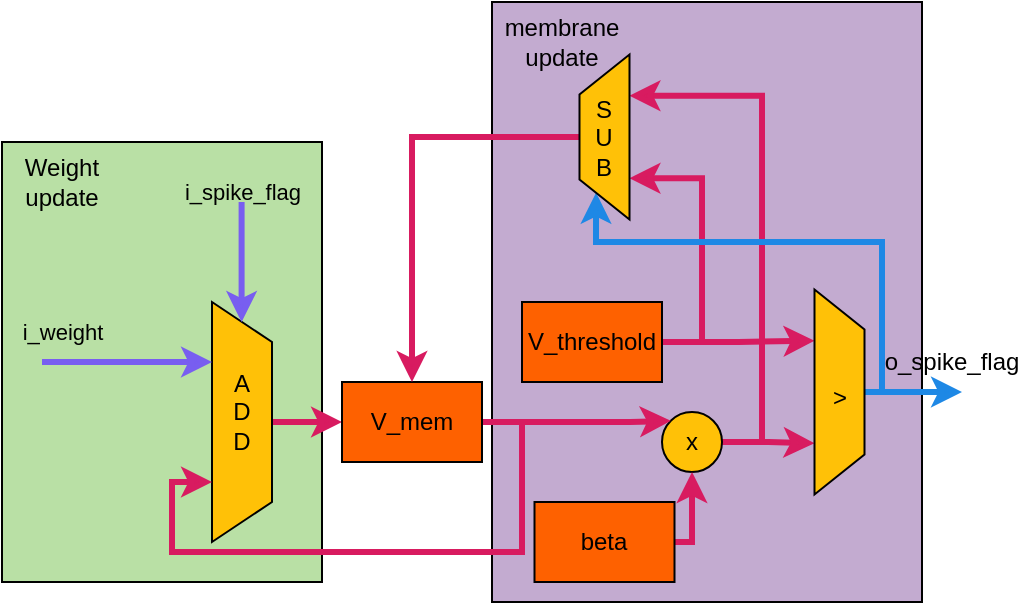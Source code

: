 <mxfile version="24.3.1" type="github">
  <diagram name="Page-1" id="s955rjKYIgd6T8PoFrvv">
    <mxGraphModel dx="682" dy="436" grid="1" gridSize="5" guides="1" tooltips="1" connect="1" arrows="1" fold="1" page="1" pageScale="1" pageWidth="850" pageHeight="1100" math="0" shadow="0">
      <root>
        <mxCell id="0" />
        <mxCell id="1" parent="0" />
        <mxCell id="9LbVqNVVqpxAe8NnLPx7-43" value="" style="rounded=0;whiteSpace=wrap;html=1;fillColor=#C3ABD0;" vertex="1" parent="1">
          <mxGeometry x="300" y="30" width="215" height="300" as="geometry" />
        </mxCell>
        <mxCell id="9LbVqNVVqpxAe8NnLPx7-17" value="" style="rounded=0;whiteSpace=wrap;html=1;fillColor=#B9E0A5;" vertex="1" parent="1">
          <mxGeometry x="55" y="100" width="160" height="220" as="geometry" />
        </mxCell>
        <mxCell id="9LbVqNVVqpxAe8NnLPx7-6" style="edgeStyle=orthogonalEdgeStyle;rounded=0;orthogonalLoop=1;jettySize=auto;html=1;entryX=0;entryY=0.5;entryDx=0;entryDy=0;strokeColor=#D81B60;strokeWidth=3;" edge="1" parent="1" source="9LbVqNVVqpxAe8NnLPx7-1" target="9LbVqNVVqpxAe8NnLPx7-5">
          <mxGeometry relative="1" as="geometry" />
        </mxCell>
        <mxCell id="9LbVqNVVqpxAe8NnLPx7-1" value="" style="shape=trapezoid;perimeter=trapezoidPerimeter;whiteSpace=wrap;html=1;fixedSize=1;rotation=90;fillColor=#FFC107;" vertex="1" parent="1">
          <mxGeometry x="115" y="225" width="120" height="30" as="geometry" />
        </mxCell>
        <mxCell id="9LbVqNVVqpxAe8NnLPx7-2" value="&lt;div&gt;A&lt;/div&gt;&lt;div&gt;D&lt;/div&gt;&lt;div&gt;D&lt;br&gt;&lt;/div&gt;" style="text;html=1;align=center;verticalAlign=middle;whiteSpace=wrap;rounded=0;" vertex="1" parent="1">
          <mxGeometry x="145" y="220" width="60" height="30" as="geometry" />
        </mxCell>
        <mxCell id="9LbVqNVVqpxAe8NnLPx7-26" style="edgeStyle=orthogonalEdgeStyle;rounded=0;orthogonalLoop=1;jettySize=auto;html=1;exitX=1;exitY=0.5;exitDx=0;exitDy=0;entryX=0.75;entryY=1;entryDx=0;entryDy=0;strokeColor=#D81B60;strokeWidth=3;" edge="1" parent="1" source="9LbVqNVVqpxAe8NnLPx7-3" target="9LbVqNVVqpxAe8NnLPx7-20">
          <mxGeometry relative="1" as="geometry" />
        </mxCell>
        <mxCell id="9LbVqNVVqpxAe8NnLPx7-37" style="edgeStyle=orthogonalEdgeStyle;rounded=0;orthogonalLoop=1;jettySize=auto;html=1;exitX=1;exitY=0.5;exitDx=0;exitDy=0;entryX=0.75;entryY=1;entryDx=0;entryDy=0;strokeColor=#D81B60;strokeWidth=3;" edge="1" parent="1" source="9LbVqNVVqpxAe8NnLPx7-3" target="9LbVqNVVqpxAe8NnLPx7-29">
          <mxGeometry relative="1" as="geometry" />
        </mxCell>
        <mxCell id="9LbVqNVVqpxAe8NnLPx7-3" value="x" style="ellipse;whiteSpace=wrap;html=1;aspect=fixed;fillColor=#FFC107;" vertex="1" parent="1">
          <mxGeometry x="385" y="235" width="30" height="30" as="geometry" />
        </mxCell>
        <mxCell id="9LbVqNVVqpxAe8NnLPx7-7" style="edgeStyle=orthogonalEdgeStyle;rounded=0;orthogonalLoop=1;jettySize=auto;html=1;exitX=1;exitY=0.5;exitDx=0;exitDy=0;entryX=0.75;entryY=1;entryDx=0;entryDy=0;strokeColor=#D81B60;strokeWidth=3;" edge="1" parent="1" source="9LbVqNVVqpxAe8NnLPx7-5" target="9LbVqNVVqpxAe8NnLPx7-1">
          <mxGeometry relative="1" as="geometry">
            <Array as="points">
              <mxPoint x="315" y="240" />
              <mxPoint x="315" y="305" />
              <mxPoint x="140" y="305" />
              <mxPoint x="140" y="270" />
            </Array>
          </mxGeometry>
        </mxCell>
        <mxCell id="9LbVqNVVqpxAe8NnLPx7-14" style="edgeStyle=orthogonalEdgeStyle;rounded=0;orthogonalLoop=1;jettySize=auto;html=1;exitX=1;exitY=0.5;exitDx=0;exitDy=0;entryX=0;entryY=0;entryDx=0;entryDy=0;strokeColor=#D81B60;strokeWidth=3;" edge="1" parent="1" source="9LbVqNVVqpxAe8NnLPx7-5" target="9LbVqNVVqpxAe8NnLPx7-3">
          <mxGeometry relative="1" as="geometry">
            <Array as="points">
              <mxPoint x="369" y="240" />
            </Array>
          </mxGeometry>
        </mxCell>
        <mxCell id="9LbVqNVVqpxAe8NnLPx7-5" value="V_mem" style="rounded=0;whiteSpace=wrap;html=1;fillColor=#FE6100;" vertex="1" parent="1">
          <mxGeometry x="225" y="220" width="70" height="40" as="geometry" />
        </mxCell>
        <mxCell id="9LbVqNVVqpxAe8NnLPx7-8" value="" style="endArrow=classic;html=1;rounded=0;entryX=0.25;entryY=1;entryDx=0;entryDy=0;fillColor=#d5e8d4;strokeColor=#785EF0;strokeWidth=3;" edge="1" parent="1" target="9LbVqNVVqpxAe8NnLPx7-1">
          <mxGeometry width="50" height="50" relative="1" as="geometry">
            <mxPoint x="75" y="210" as="sourcePoint" />
            <mxPoint x="105" y="195" as="targetPoint" />
          </mxGeometry>
        </mxCell>
        <mxCell id="9LbVqNVVqpxAe8NnLPx7-9" value="i_weight" style="edgeLabel;html=1;align=center;verticalAlign=middle;resizable=0;points=[];labelBackgroundColor=none;" vertex="1" connectable="0" parent="9LbVqNVVqpxAe8NnLPx7-8">
          <mxGeometry x="-0.741" y="-2" relative="1" as="geometry">
            <mxPoint x="-1" y="-17" as="offset" />
          </mxGeometry>
        </mxCell>
        <mxCell id="9LbVqNVVqpxAe8NnLPx7-10" value="" style="endArrow=classic;html=1;rounded=0;strokeColor=#785EF0;strokeWidth=3;" edge="1" parent="1">
          <mxGeometry width="50" height="50" relative="1" as="geometry">
            <mxPoint x="174.8" y="130" as="sourcePoint" />
            <mxPoint x="174.8" y="190" as="targetPoint" />
          </mxGeometry>
        </mxCell>
        <mxCell id="9LbVqNVVqpxAe8NnLPx7-11" value="i_spike_flag" style="edgeLabel;html=1;align=center;verticalAlign=middle;resizable=0;points=[];labelBackgroundColor=none;" vertex="1" connectable="0" parent="9LbVqNVVqpxAe8NnLPx7-10">
          <mxGeometry x="-0.627" y="-1" relative="1" as="geometry">
            <mxPoint x="1" y="-16" as="offset" />
          </mxGeometry>
        </mxCell>
        <mxCell id="9LbVqNVVqpxAe8NnLPx7-41" style="edgeStyle=orthogonalEdgeStyle;rounded=0;orthogonalLoop=1;jettySize=auto;html=1;exitX=1;exitY=0.5;exitDx=0;exitDy=0;entryX=0.5;entryY=1;entryDx=0;entryDy=0;strokeColor=#D81B60;strokeWidth=3;" edge="1" parent="1" source="9LbVqNVVqpxAe8NnLPx7-12" target="9LbVqNVVqpxAe8NnLPx7-3">
          <mxGeometry relative="1" as="geometry" />
        </mxCell>
        <mxCell id="9LbVqNVVqpxAe8NnLPx7-12" value="beta" style="rounded=0;whiteSpace=wrap;html=1;fillColor=#FE6100;" vertex="1" parent="1">
          <mxGeometry x="321.25" y="280" width="70" height="40" as="geometry" />
        </mxCell>
        <mxCell id="9LbVqNVVqpxAe8NnLPx7-27" style="edgeStyle=orthogonalEdgeStyle;rounded=0;orthogonalLoop=1;jettySize=auto;html=1;exitX=1;exitY=0.5;exitDx=0;exitDy=0;entryX=0.25;entryY=1;entryDx=0;entryDy=0;strokeColor=#D81B60;strokeWidth=3;" edge="1" parent="1" source="9LbVqNVVqpxAe8NnLPx7-19" target="9LbVqNVVqpxAe8NnLPx7-20">
          <mxGeometry relative="1" as="geometry" />
        </mxCell>
        <mxCell id="9LbVqNVVqpxAe8NnLPx7-36" style="edgeStyle=orthogonalEdgeStyle;rounded=0;orthogonalLoop=1;jettySize=auto;html=1;exitX=1;exitY=0.5;exitDx=0;exitDy=0;entryX=0.25;entryY=1;entryDx=0;entryDy=0;strokeColor=#D81B60;strokeWidth=3;" edge="1" parent="1" source="9LbVqNVVqpxAe8NnLPx7-19" target="9LbVqNVVqpxAe8NnLPx7-29">
          <mxGeometry relative="1" as="geometry" />
        </mxCell>
        <mxCell id="9LbVqNVVqpxAe8NnLPx7-19" value="V_threshold" style="rounded=0;whiteSpace=wrap;html=1;fillColor=#FE6100;" vertex="1" parent="1">
          <mxGeometry x="315" y="180" width="70" height="40" as="geometry" />
        </mxCell>
        <mxCell id="9LbVqNVVqpxAe8NnLPx7-32" style="edgeStyle=orthogonalEdgeStyle;rounded=0;orthogonalLoop=1;jettySize=auto;html=1;entryX=0;entryY=0.25;entryDx=0;entryDy=0;exitX=0.5;exitY=0;exitDx=0;exitDy=0;strokeColor=#1E88E5;strokeWidth=3;" edge="1" parent="1" source="9LbVqNVVqpxAe8NnLPx7-20" target="9LbVqNVVqpxAe8NnLPx7-29">
          <mxGeometry relative="1" as="geometry">
            <Array as="points">
              <mxPoint x="495" y="225" />
              <mxPoint x="495" y="150" />
              <mxPoint x="352" y="150" />
            </Array>
          </mxGeometry>
        </mxCell>
        <mxCell id="9LbVqNVVqpxAe8NnLPx7-38" style="edgeStyle=orthogonalEdgeStyle;rounded=0;orthogonalLoop=1;jettySize=auto;html=1;exitX=0.5;exitY=0;exitDx=0;exitDy=0;strokeColor=#1E88E5;strokeWidth=3;" edge="1" parent="1" source="9LbVqNVVqpxAe8NnLPx7-20">
          <mxGeometry relative="1" as="geometry">
            <mxPoint x="535" y="225" as="targetPoint" />
          </mxGeometry>
        </mxCell>
        <mxCell id="9LbVqNVVqpxAe8NnLPx7-20" value="" style="shape=trapezoid;perimeter=trapezoidPerimeter;whiteSpace=wrap;html=1;fixedSize=1;rotation=90;fillColor=#FFC107;" vertex="1" parent="1">
          <mxGeometry x="422.5" y="212.5" width="102.5" height="25" as="geometry" />
        </mxCell>
        <mxCell id="9LbVqNVVqpxAe8NnLPx7-21" value="&amp;gt;" style="text;html=1;align=center;verticalAlign=middle;whiteSpace=wrap;rounded=0;" vertex="1" parent="1">
          <mxGeometry x="443.75" y="212.5" width="60" height="30" as="geometry" />
        </mxCell>
        <mxCell id="9LbVqNVVqpxAe8NnLPx7-31" style="edgeStyle=orthogonalEdgeStyle;rounded=0;orthogonalLoop=1;jettySize=auto;html=1;exitX=0.5;exitY=0;exitDx=0;exitDy=0;entryX=0.5;entryY=0;entryDx=0;entryDy=0;strokeColor=#D81B60;strokeWidth=3;" edge="1" parent="1" source="9LbVqNVVqpxAe8NnLPx7-29" target="9LbVqNVVqpxAe8NnLPx7-5">
          <mxGeometry relative="1" as="geometry" />
        </mxCell>
        <mxCell id="9LbVqNVVqpxAe8NnLPx7-29" value="" style="shape=trapezoid;perimeter=trapezoidPerimeter;whiteSpace=wrap;html=1;fixedSize=1;rotation=-90;fillColor=#FFC107;" vertex="1" parent="1">
          <mxGeometry x="315" y="85" width="82.5" height="25" as="geometry" />
        </mxCell>
        <mxCell id="9LbVqNVVqpxAe8NnLPx7-39" value="&lt;div&gt;S&lt;/div&gt;&lt;div&gt;U&lt;/div&gt;&lt;div&gt;B&lt;br&gt;&lt;/div&gt;" style="text;html=1;align=center;verticalAlign=middle;whiteSpace=wrap;rounded=0;" vertex="1" parent="1">
          <mxGeometry x="326.25" y="82.5" width="60" height="30" as="geometry" />
        </mxCell>
        <mxCell id="9LbVqNVVqpxAe8NnLPx7-40" value="o_spike_flag" style="text;html=1;align=center;verticalAlign=middle;whiteSpace=wrap;rounded=0;" vertex="1" parent="1">
          <mxGeometry x="500" y="195" width="60" height="30" as="geometry" />
        </mxCell>
        <mxCell id="9LbVqNVVqpxAe8NnLPx7-42" value="Weight update" style="text;html=1;align=center;verticalAlign=middle;whiteSpace=wrap;rounded=0;" vertex="1" parent="1">
          <mxGeometry x="55" y="105" width="60" height="30" as="geometry" />
        </mxCell>
        <mxCell id="9LbVqNVVqpxAe8NnLPx7-44" value="membrane update" style="text;html=1;align=center;verticalAlign=middle;whiteSpace=wrap;rounded=0;" vertex="1" parent="1">
          <mxGeometry x="305" y="35" width="60" height="30" as="geometry" />
        </mxCell>
      </root>
    </mxGraphModel>
  </diagram>
</mxfile>
